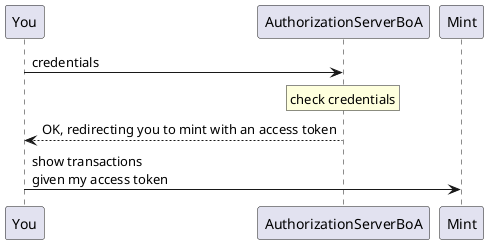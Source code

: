 @startuml
You -> AuthorizationServerBoA: credentials
rnote over AuthorizationServerBoA
  check credentials
endrnote
AuthorizationServerBoA --> You: OK, redirecting you to mint with an access token
You -> Mint: show transactions \ngiven my access token
@enduml